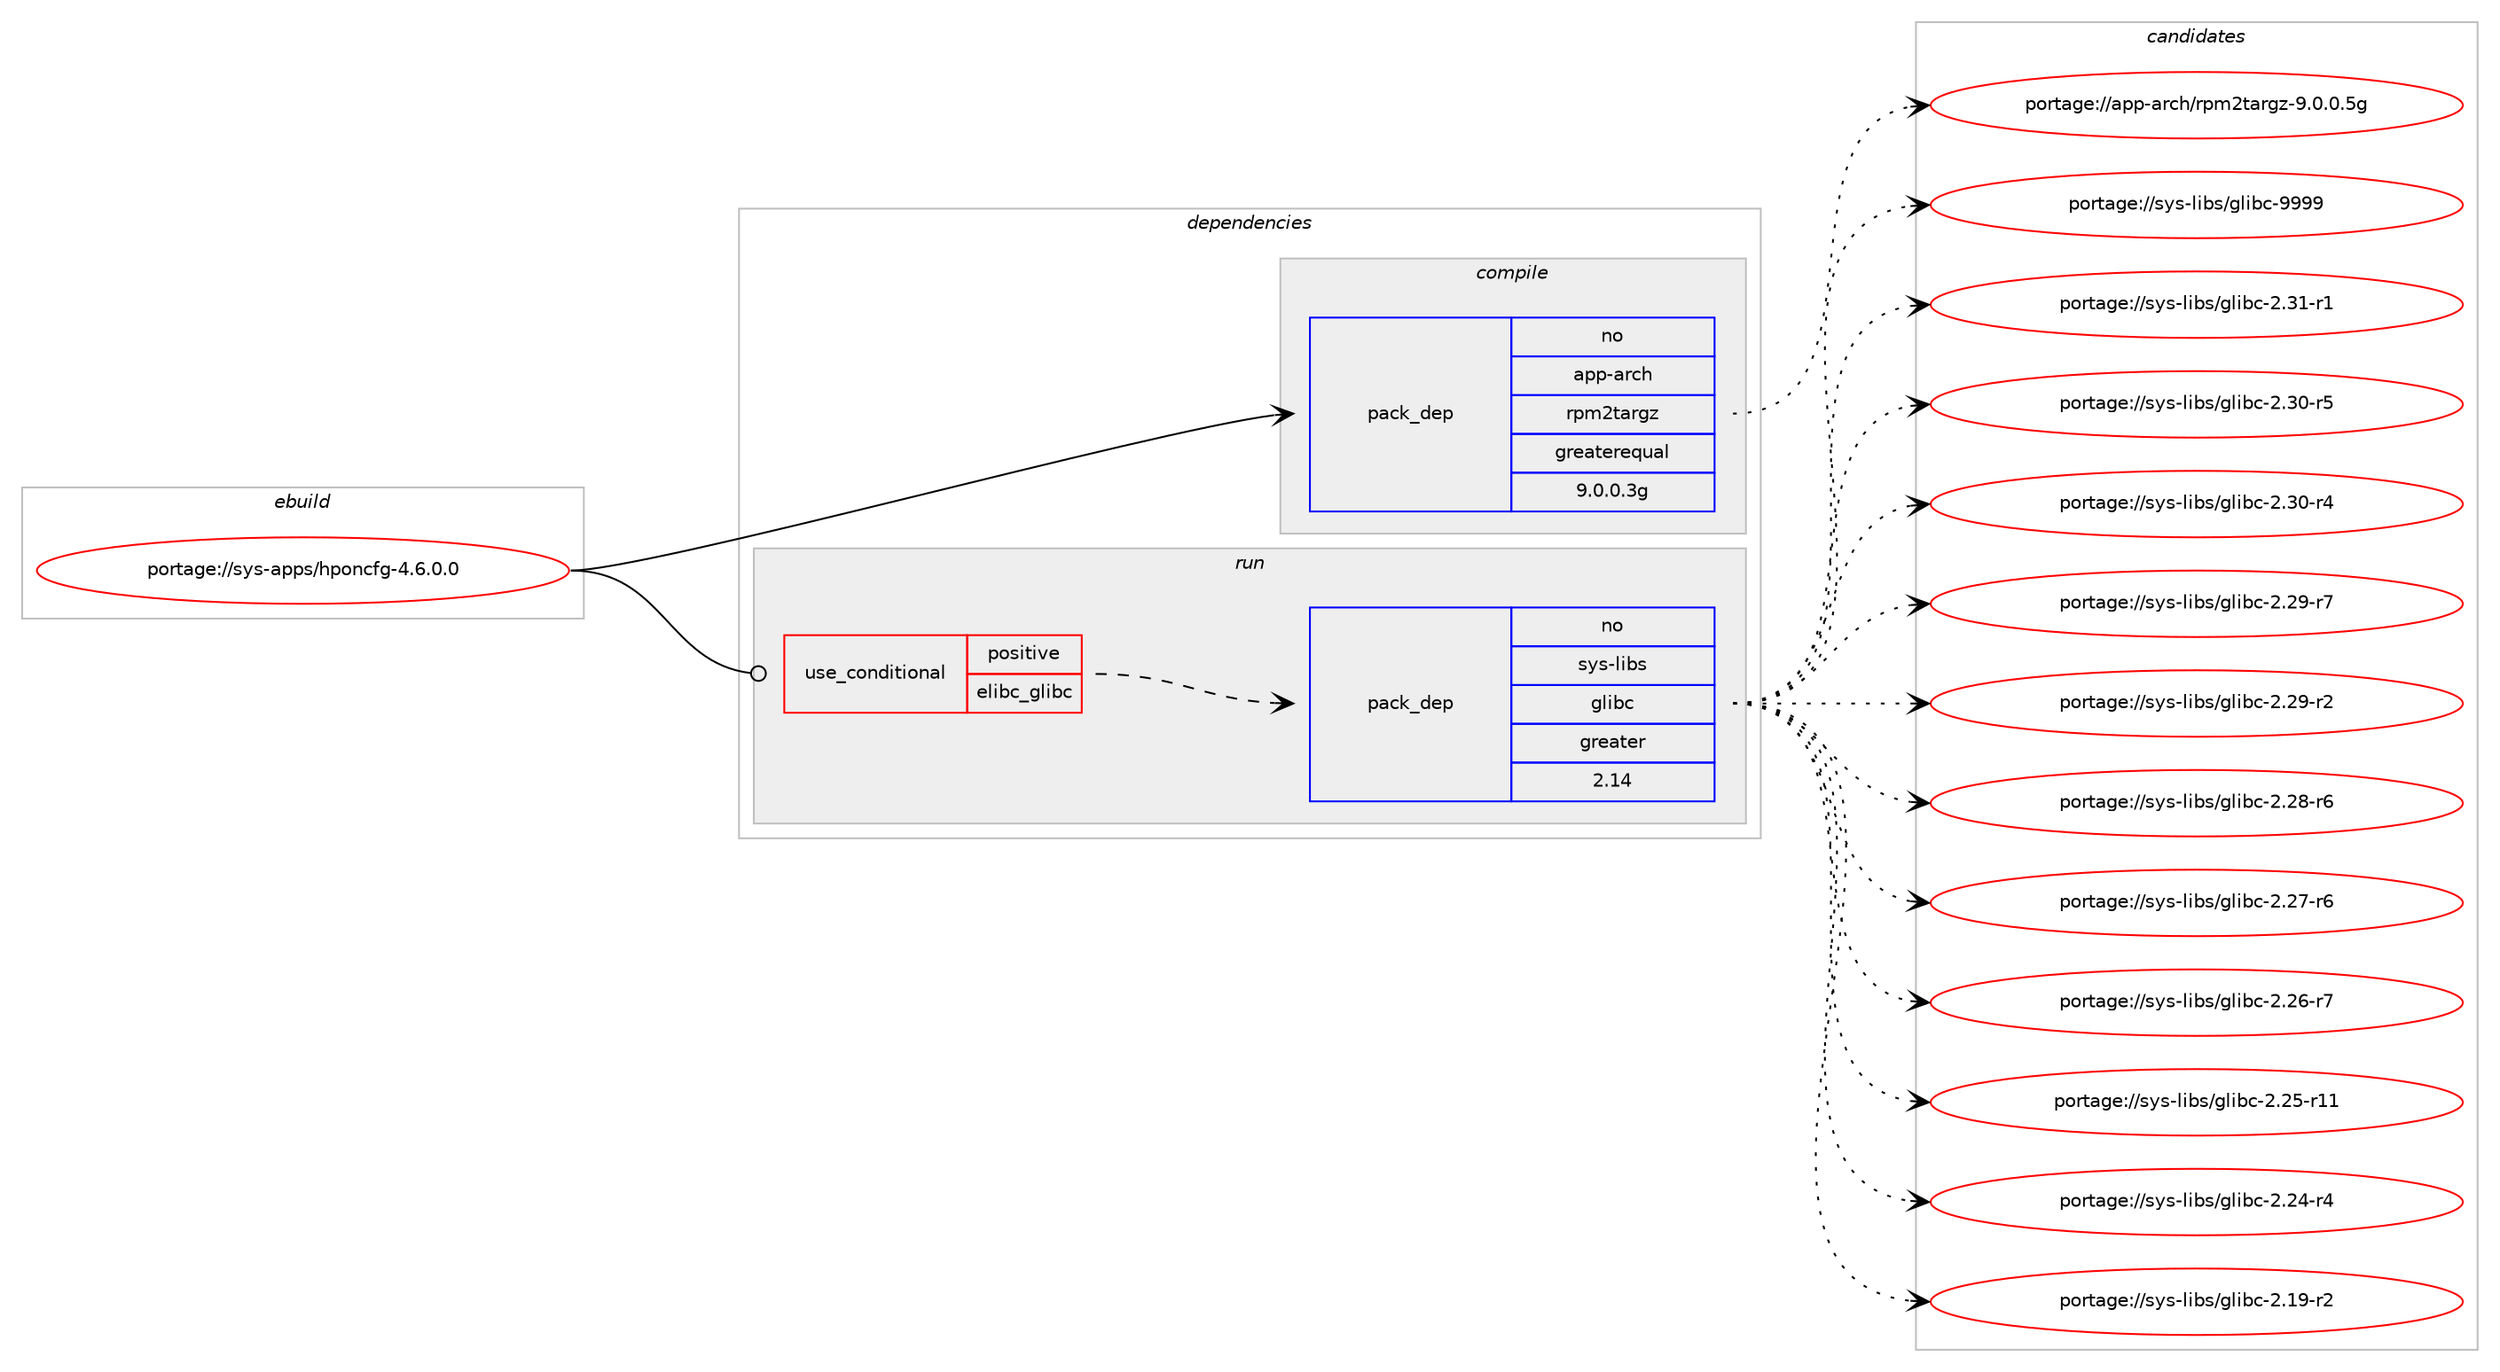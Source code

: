 digraph prolog {

# *************
# Graph options
# *************

newrank=true;
concentrate=true;
compound=true;
graph [rankdir=LR,fontname=Helvetica,fontsize=10,ranksep=1.5];#, ranksep=2.5, nodesep=0.2];
edge  [arrowhead=vee];
node  [fontname=Helvetica,fontsize=10];

# **********
# The ebuild
# **********

subgraph cluster_leftcol {
color=gray;
rank=same;
label=<<i>ebuild</i>>;
id [label="portage://sys-apps/hponcfg-4.6.0.0", color=red, width=4, href="../sys-apps/hponcfg-4.6.0.0.svg"];
}

# ****************
# The dependencies
# ****************

subgraph cluster_midcol {
color=gray;
label=<<i>dependencies</i>>;
subgraph cluster_compile {
fillcolor="#eeeeee";
style=filled;
label=<<i>compile</i>>;
subgraph pack23764 {
dependency29826 [label=<<TABLE BORDER="0" CELLBORDER="1" CELLSPACING="0" CELLPADDING="4" WIDTH="220"><TR><TD ROWSPAN="6" CELLPADDING="30">pack_dep</TD></TR><TR><TD WIDTH="110">no</TD></TR><TR><TD>app-arch</TD></TR><TR><TD>rpm2targz</TD></TR><TR><TD>greaterequal</TD></TR><TR><TD>9.0.0.3g</TD></TR></TABLE>>, shape=none, color=blue];
}
id:e -> dependency29826:w [weight=20,style="solid",arrowhead="vee"];
}
subgraph cluster_compileandrun {
fillcolor="#eeeeee";
style=filled;
label=<<i>compile and run</i>>;
}
subgraph cluster_run {
fillcolor="#eeeeee";
style=filled;
label=<<i>run</i>>;
subgraph cond5347 {
dependency29827 [label=<<TABLE BORDER="0" CELLBORDER="1" CELLSPACING="0" CELLPADDING="4"><TR><TD ROWSPAN="3" CELLPADDING="10">use_conditional</TD></TR><TR><TD>positive</TD></TR><TR><TD>elibc_glibc</TD></TR></TABLE>>, shape=none, color=red];
subgraph pack23765 {
dependency29828 [label=<<TABLE BORDER="0" CELLBORDER="1" CELLSPACING="0" CELLPADDING="4" WIDTH="220"><TR><TD ROWSPAN="6" CELLPADDING="30">pack_dep</TD></TR><TR><TD WIDTH="110">no</TD></TR><TR><TD>sys-libs</TD></TR><TR><TD>glibc</TD></TR><TR><TD>greater</TD></TR><TR><TD>2.14</TD></TR></TABLE>>, shape=none, color=blue];
}
dependency29827:e -> dependency29828:w [weight=20,style="dashed",arrowhead="vee"];
}
id:e -> dependency29827:w [weight=20,style="solid",arrowhead="odot"];
}
}

# **************
# The candidates
# **************

subgraph cluster_choices {
rank=same;
color=gray;
label=<<i>candidates</i>>;

subgraph choice23764 {
color=black;
nodesep=1;
choice971121124597114991044711411210950116971141031224557464846484653103 [label="portage://app-arch/rpm2targz-9.0.0.5g", color=red, width=4,href="../app-arch/rpm2targz-9.0.0.5g.svg"];
dependency29826:e -> choice971121124597114991044711411210950116971141031224557464846484653103:w [style=dotted,weight="100"];
}
subgraph choice23765 {
color=black;
nodesep=1;
choice11512111545108105981154710310810598994557575757 [label="portage://sys-libs/glibc-9999", color=red, width=4,href="../sys-libs/glibc-9999.svg"];
choice115121115451081059811547103108105989945504651494511449 [label="portage://sys-libs/glibc-2.31-r1", color=red, width=4,href="../sys-libs/glibc-2.31-r1.svg"];
choice115121115451081059811547103108105989945504651484511453 [label="portage://sys-libs/glibc-2.30-r5", color=red, width=4,href="../sys-libs/glibc-2.30-r5.svg"];
choice115121115451081059811547103108105989945504651484511452 [label="portage://sys-libs/glibc-2.30-r4", color=red, width=4,href="../sys-libs/glibc-2.30-r4.svg"];
choice115121115451081059811547103108105989945504650574511455 [label="portage://sys-libs/glibc-2.29-r7", color=red, width=4,href="../sys-libs/glibc-2.29-r7.svg"];
choice115121115451081059811547103108105989945504650574511450 [label="portage://sys-libs/glibc-2.29-r2", color=red, width=4,href="../sys-libs/glibc-2.29-r2.svg"];
choice115121115451081059811547103108105989945504650564511454 [label="portage://sys-libs/glibc-2.28-r6", color=red, width=4,href="../sys-libs/glibc-2.28-r6.svg"];
choice115121115451081059811547103108105989945504650554511454 [label="portage://sys-libs/glibc-2.27-r6", color=red, width=4,href="../sys-libs/glibc-2.27-r6.svg"];
choice115121115451081059811547103108105989945504650544511455 [label="portage://sys-libs/glibc-2.26-r7", color=red, width=4,href="../sys-libs/glibc-2.26-r7.svg"];
choice11512111545108105981154710310810598994550465053451144949 [label="portage://sys-libs/glibc-2.25-r11", color=red, width=4,href="../sys-libs/glibc-2.25-r11.svg"];
choice115121115451081059811547103108105989945504650524511452 [label="portage://sys-libs/glibc-2.24-r4", color=red, width=4,href="../sys-libs/glibc-2.24-r4.svg"];
choice115121115451081059811547103108105989945504649574511450 [label="portage://sys-libs/glibc-2.19-r2", color=red, width=4,href="../sys-libs/glibc-2.19-r2.svg"];
dependency29828:e -> choice11512111545108105981154710310810598994557575757:w [style=dotted,weight="100"];
dependency29828:e -> choice115121115451081059811547103108105989945504651494511449:w [style=dotted,weight="100"];
dependency29828:e -> choice115121115451081059811547103108105989945504651484511453:w [style=dotted,weight="100"];
dependency29828:e -> choice115121115451081059811547103108105989945504651484511452:w [style=dotted,weight="100"];
dependency29828:e -> choice115121115451081059811547103108105989945504650574511455:w [style=dotted,weight="100"];
dependency29828:e -> choice115121115451081059811547103108105989945504650574511450:w [style=dotted,weight="100"];
dependency29828:e -> choice115121115451081059811547103108105989945504650564511454:w [style=dotted,weight="100"];
dependency29828:e -> choice115121115451081059811547103108105989945504650554511454:w [style=dotted,weight="100"];
dependency29828:e -> choice115121115451081059811547103108105989945504650544511455:w [style=dotted,weight="100"];
dependency29828:e -> choice11512111545108105981154710310810598994550465053451144949:w [style=dotted,weight="100"];
dependency29828:e -> choice115121115451081059811547103108105989945504650524511452:w [style=dotted,weight="100"];
dependency29828:e -> choice115121115451081059811547103108105989945504649574511450:w [style=dotted,weight="100"];
}
}

}
